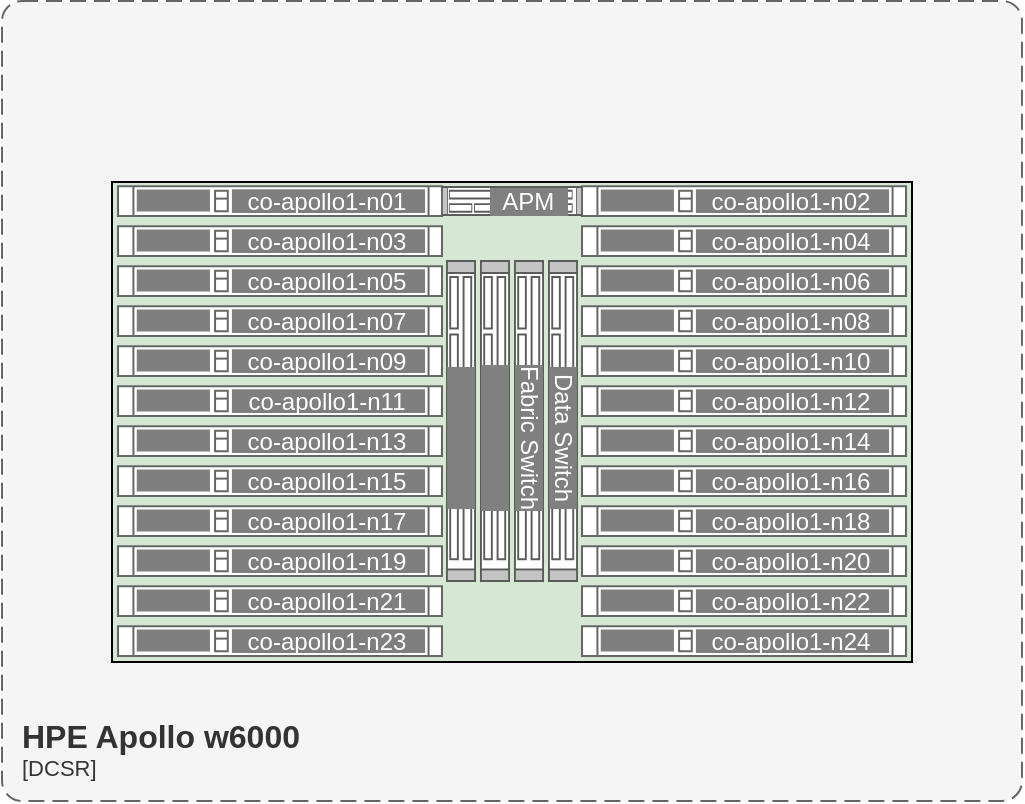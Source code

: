 <mxfile version="24.7.17">
  <diagram name="Chassis Components" id="8N6g7hKUOKqAt7-88d3h">
    <mxGraphModel dx="921" dy="632" grid="1" gridSize="10" guides="1" tooltips="1" connect="1" arrows="1" fold="1" page="1" pageScale="1" pageWidth="827" pageHeight="1169" math="0" shadow="0">
      <root>
        <mxCell id="0" />
        <mxCell id="1" parent="0" />
        <object placeholders="1" c4Name="HPE Apollo w6000" c4Type="ContainerScopeBoundary" c4Application="DCSR" label="&lt;font style=&quot;font-size: 16px&quot;&gt;&lt;b&gt;&lt;div style=&quot;text-align: left&quot;&gt;%c4Name%&lt;/div&gt;&lt;/b&gt;&lt;/font&gt;&lt;div style=&quot;text-align: left&quot;&gt;[%c4Application%]&lt;/div&gt;" id="fEnai_8qc5GPSmgrc3BF-38">
          <mxCell style="rounded=1;fontSize=11;whiteSpace=wrap;html=1;dashed=1;arcSize=20;fillColor=#f5f5f5;strokeColor=#666666;labelBackgroundColor=none;align=left;verticalAlign=bottom;labelBorderColor=none;spacingTop=0;spacing=10;dashPattern=8 4;metaEdit=1;rotatable=0;perimeter=rectanglePerimeter;noLabel=0;labelPadding=0;allowArrows=0;connectable=0;expand=0;recursiveResize=0;editable=1;pointerEvents=0;absoluteArcSize=1;points=[[0.25,0,0],[0.5,0,0],[0.75,0,0],[1,0.25,0],[1,0.5,0],[1,0.75,0],[0.75,1,0],[0.5,1,0],[0.25,1,0],[0,0.75,0],[0,0.5,0],[0,0.25,0]];fontColor=#333333;" vertex="1" parent="1">
            <mxGeometry x="102" y="67.5" width="510" height="400" as="geometry" />
          </mxCell>
        </object>
        <mxCell id="fEnai_8qc5GPSmgrc3BF-36" value="" style="whiteSpace=wrap;html=1;fillColor=#d5e8d4;strokeColor=#000000;" vertex="1" parent="1">
          <mxGeometry x="157" y="158" width="400" height="240" as="geometry" />
        </mxCell>
        <mxCell id="fEnai_8qc5GPSmgrc3BF-2" value="&amp;nbsp; &amp;nbsp; &amp;nbsp; &amp;nbsp; &amp;nbsp;co-apollo1-n01" style="strokeColor=#666666;html=1;labelPosition=center;align=center;spacingLeft=15;shadow=0;dashed=0;outlineConnect=0;shape=mxgraph.rack.dell.poweredge_c4140;verticalLabelPosition=middle;verticalAlign=middle;fontColor=#FFFFFF;" vertex="1" parent="1">
          <mxGeometry x="160" y="160" width="162" height="15" as="geometry" />
        </mxCell>
        <mxCell id="fEnai_8qc5GPSmgrc3BF-3" value="&amp;nbsp; &amp;nbsp; &amp;nbsp; &amp;nbsp; &amp;nbsp;co-apollo1-n03" style="strokeColor=#666666;html=1;labelPosition=center;align=center;spacingLeft=15;shadow=0;dashed=0;outlineConnect=0;shape=mxgraph.rack.dell.poweredge_c4140;verticalLabelPosition=middle;verticalAlign=middle;fontColor=#FFFFFF;" vertex="1" parent="1">
          <mxGeometry x="160" y="180" width="162" height="15" as="geometry" />
        </mxCell>
        <mxCell id="fEnai_8qc5GPSmgrc3BF-4" value="&amp;nbsp; &amp;nbsp; &amp;nbsp; &amp;nbsp; &amp;nbsp;co-apollo1-n05" style="strokeColor=#666666;html=1;labelPosition=center;align=center;spacingLeft=15;shadow=0;dashed=0;outlineConnect=0;shape=mxgraph.rack.dell.poweredge_c4140;verticalLabelPosition=middle;verticalAlign=middle;fontColor=#FFFFFF;" vertex="1" parent="1">
          <mxGeometry x="160" y="200" width="162" height="15" as="geometry" />
        </mxCell>
        <mxCell id="fEnai_8qc5GPSmgrc3BF-5" value="&amp;nbsp; &amp;nbsp; &amp;nbsp; &amp;nbsp; &amp;nbsp;co-apollo1-n07" style="strokeColor=#666666;html=1;labelPosition=center;align=center;spacingLeft=15;shadow=0;dashed=0;outlineConnect=0;shape=mxgraph.rack.dell.poweredge_c4140;verticalLabelPosition=middle;verticalAlign=middle;fontColor=#FFFFFF;" vertex="1" parent="1">
          <mxGeometry x="160" y="220" width="162" height="15" as="geometry" />
        </mxCell>
        <mxCell id="fEnai_8qc5GPSmgrc3BF-6" value="&amp;nbsp; &amp;nbsp; &amp;nbsp; &amp;nbsp; &amp;nbsp;co-apollo1-n09" style="strokeColor=#666666;html=1;labelPosition=center;align=center;spacingLeft=15;shadow=0;dashed=0;outlineConnect=0;shape=mxgraph.rack.dell.poweredge_c4140;verticalLabelPosition=middle;verticalAlign=middle;fontColor=#FFFFFF;" vertex="1" parent="1">
          <mxGeometry x="160" y="240" width="162" height="15" as="geometry" />
        </mxCell>
        <mxCell id="fEnai_8qc5GPSmgrc3BF-7" value="&amp;nbsp; &amp;nbsp; &amp;nbsp; &amp;nbsp; &amp;nbsp;co-apollo1-n11" style="strokeColor=#666666;html=1;labelPosition=center;align=center;spacingLeft=15;shadow=0;dashed=0;outlineConnect=0;shape=mxgraph.rack.dell.poweredge_c4140;verticalLabelPosition=middle;verticalAlign=middle;fontColor=#FFFFFF;" vertex="1" parent="1">
          <mxGeometry x="160" y="260" width="162" height="15" as="geometry" />
        </mxCell>
        <mxCell id="fEnai_8qc5GPSmgrc3BF-8" value="&amp;nbsp; &amp;nbsp; &amp;nbsp; &amp;nbsp; &amp;nbsp;co-apollo1-n13" style="strokeColor=#666666;html=1;labelPosition=center;align=center;spacingLeft=15;shadow=0;dashed=0;outlineConnect=0;shape=mxgraph.rack.dell.poweredge_c4140;verticalLabelPosition=middle;verticalAlign=middle;fontColor=#FFFFFF;" vertex="1" parent="1">
          <mxGeometry x="160" y="280" width="162" height="15" as="geometry" />
        </mxCell>
        <mxCell id="fEnai_8qc5GPSmgrc3BF-9" value="&amp;nbsp; &amp;nbsp; &amp;nbsp; &amp;nbsp; &amp;nbsp;co-apollo1-n15" style="strokeColor=#666666;html=1;labelPosition=center;align=center;spacingLeft=15;shadow=0;dashed=0;outlineConnect=0;shape=mxgraph.rack.dell.poweredge_c4140;verticalLabelPosition=middle;verticalAlign=middle;fontColor=#FFFFFF;" vertex="1" parent="1">
          <mxGeometry x="160" y="300" width="162" height="15" as="geometry" />
        </mxCell>
        <mxCell id="fEnai_8qc5GPSmgrc3BF-10" value="&amp;nbsp; &amp;nbsp; &amp;nbsp; &amp;nbsp; &amp;nbsp;co-apollo1-n17" style="strokeColor=#666666;html=1;labelPosition=center;align=center;spacingLeft=15;shadow=0;dashed=0;outlineConnect=0;shape=mxgraph.rack.dell.poweredge_c4140;verticalLabelPosition=middle;verticalAlign=middle;fontColor=#FFFFFF;" vertex="1" parent="1">
          <mxGeometry x="160" y="320" width="162" height="15" as="geometry" />
        </mxCell>
        <mxCell id="fEnai_8qc5GPSmgrc3BF-11" value="&amp;nbsp; &amp;nbsp; &amp;nbsp; &amp;nbsp; &amp;nbsp;co-apollo1-n19" style="strokeColor=#666666;html=1;labelPosition=center;align=center;spacingLeft=15;shadow=0;dashed=0;outlineConnect=0;shape=mxgraph.rack.dell.poweredge_c4140;verticalLabelPosition=middle;verticalAlign=middle;fontColor=#FFFFFF;" vertex="1" parent="1">
          <mxGeometry x="160" y="340" width="162" height="15" as="geometry" />
        </mxCell>
        <mxCell id="fEnai_8qc5GPSmgrc3BF-12" value="&amp;nbsp; &amp;nbsp; &amp;nbsp; &amp;nbsp; &amp;nbsp;co-apollo1-n21" style="strokeColor=#666666;html=1;labelPosition=center;align=center;spacingLeft=15;shadow=0;dashed=0;outlineConnect=0;shape=mxgraph.rack.dell.poweredge_c4140;verticalLabelPosition=middle;verticalAlign=middle;fontColor=#FFFFFF;" vertex="1" parent="1">
          <mxGeometry x="160" y="360" width="162" height="15" as="geometry" />
        </mxCell>
        <mxCell id="fEnai_8qc5GPSmgrc3BF-13" value="&amp;nbsp; &amp;nbsp; &amp;nbsp; &amp;nbsp; &amp;nbsp;co-apollo1-n23" style="strokeColor=#666666;html=1;labelPosition=center;align=center;spacingLeft=15;shadow=0;dashed=0;outlineConnect=0;shape=mxgraph.rack.dell.poweredge_c4140;verticalLabelPosition=middle;verticalAlign=middle;fontColor=#FFFFFF;" vertex="1" parent="1">
          <mxGeometry x="160" y="380" width="162" height="15" as="geometry" />
        </mxCell>
        <mxCell id="fEnai_8qc5GPSmgrc3BF-15" value="&amp;nbsp; &amp;nbsp; &amp;nbsp; &amp;nbsp; &amp;nbsp;co-apollo1-n02" style="strokeColor=#666666;html=1;labelPosition=center;align=center;spacingLeft=15;shadow=0;dashed=0;outlineConnect=0;shape=mxgraph.rack.dell.poweredge_c4140;verticalLabelPosition=middle;verticalAlign=middle;fontColor=#FFFFFF;" vertex="1" parent="1">
          <mxGeometry x="392" y="160" width="162" height="15" as="geometry" />
        </mxCell>
        <mxCell id="fEnai_8qc5GPSmgrc3BF-16" value="&amp;nbsp; &amp;nbsp; &amp;nbsp; &amp;nbsp; &amp;nbsp;co-apollo1-n04" style="strokeColor=#666666;html=1;labelPosition=center;align=center;spacingLeft=15;shadow=0;dashed=0;outlineConnect=0;shape=mxgraph.rack.dell.poweredge_c4140;verticalLabelPosition=middle;verticalAlign=middle;fontColor=#FFFFFF;" vertex="1" parent="1">
          <mxGeometry x="392" y="180" width="162" height="15" as="geometry" />
        </mxCell>
        <mxCell id="fEnai_8qc5GPSmgrc3BF-17" value="&amp;nbsp; &amp;nbsp; &amp;nbsp; &amp;nbsp; &amp;nbsp;co-apollo1-n06" style="strokeColor=#666666;html=1;labelPosition=center;align=center;spacingLeft=15;shadow=0;dashed=0;outlineConnect=0;shape=mxgraph.rack.dell.poweredge_c4140;verticalLabelPosition=middle;verticalAlign=middle;fontColor=#FFFFFF;" vertex="1" parent="1">
          <mxGeometry x="392" y="200" width="162" height="15" as="geometry" />
        </mxCell>
        <mxCell id="fEnai_8qc5GPSmgrc3BF-18" value="&amp;nbsp; &amp;nbsp; &amp;nbsp; &amp;nbsp; &amp;nbsp;co-apollo1-n08" style="strokeColor=#666666;html=1;labelPosition=center;align=center;spacingLeft=15;shadow=0;dashed=0;outlineConnect=0;shape=mxgraph.rack.dell.poweredge_c4140;verticalLabelPosition=middle;verticalAlign=middle;fontColor=#FFFFFF;" vertex="1" parent="1">
          <mxGeometry x="392" y="220" width="162" height="15" as="geometry" />
        </mxCell>
        <mxCell id="fEnai_8qc5GPSmgrc3BF-19" value="&amp;nbsp; &amp;nbsp; &amp;nbsp; &amp;nbsp; &amp;nbsp;co-apollo1-n10" style="strokeColor=#666666;html=1;labelPosition=center;align=center;spacingLeft=15;shadow=0;dashed=0;outlineConnect=0;shape=mxgraph.rack.dell.poweredge_c4140;verticalLabelPosition=middle;verticalAlign=middle;fontColor=#FFFFFF;" vertex="1" parent="1">
          <mxGeometry x="392" y="240" width="162" height="15" as="geometry" />
        </mxCell>
        <mxCell id="fEnai_8qc5GPSmgrc3BF-20" value="&amp;nbsp; &amp;nbsp; &amp;nbsp; &amp;nbsp; &amp;nbsp;co-apollo1-n12" style="strokeColor=#666666;html=1;labelPosition=center;align=center;spacingLeft=15;shadow=0;dashed=0;outlineConnect=0;shape=mxgraph.rack.dell.poweredge_c4140;verticalLabelPosition=middle;verticalAlign=middle;fontColor=#FFFFFF;" vertex="1" parent="1">
          <mxGeometry x="392" y="260" width="162" height="15" as="geometry" />
        </mxCell>
        <mxCell id="fEnai_8qc5GPSmgrc3BF-21" value="&amp;nbsp; &amp;nbsp; &amp;nbsp; &amp;nbsp; &amp;nbsp;co-apollo1-n14" style="strokeColor=#666666;html=1;labelPosition=center;align=center;spacingLeft=15;shadow=0;dashed=0;outlineConnect=0;shape=mxgraph.rack.dell.poweredge_c4140;verticalLabelPosition=middle;verticalAlign=middle;fontColor=#FFFFFF;" vertex="1" parent="1">
          <mxGeometry x="392" y="280" width="162" height="15" as="geometry" />
        </mxCell>
        <mxCell id="fEnai_8qc5GPSmgrc3BF-22" value="&amp;nbsp; &amp;nbsp; &amp;nbsp; &amp;nbsp; &amp;nbsp;co-apollo1-n16" style="strokeColor=#666666;html=1;labelPosition=center;align=center;spacingLeft=15;shadow=0;dashed=0;outlineConnect=0;shape=mxgraph.rack.dell.poweredge_c4140;verticalLabelPosition=middle;verticalAlign=middle;fontColor=#FFFFFF;" vertex="1" parent="1">
          <mxGeometry x="392" y="300" width="162" height="15" as="geometry" />
        </mxCell>
        <mxCell id="fEnai_8qc5GPSmgrc3BF-23" value="&amp;nbsp; &amp;nbsp; &amp;nbsp; &amp;nbsp; &amp;nbsp;co-apollo1-n18" style="strokeColor=#666666;html=1;labelPosition=center;align=center;spacingLeft=15;shadow=0;dashed=0;outlineConnect=0;shape=mxgraph.rack.dell.poweredge_c4140;verticalLabelPosition=middle;verticalAlign=middle;fontColor=#FFFFFF;" vertex="1" parent="1">
          <mxGeometry x="392" y="320" width="162" height="15" as="geometry" />
        </mxCell>
        <mxCell id="fEnai_8qc5GPSmgrc3BF-24" value="&amp;nbsp; &amp;nbsp; &amp;nbsp; &amp;nbsp; &amp;nbsp;co-apollo1-n20" style="strokeColor=#666666;html=1;labelPosition=center;align=center;spacingLeft=15;shadow=0;dashed=0;outlineConnect=0;shape=mxgraph.rack.dell.poweredge_c4140;verticalLabelPosition=middle;verticalAlign=middle;fontColor=#FFFFFF;" vertex="1" parent="1">
          <mxGeometry x="392" y="340" width="162" height="15" as="geometry" />
        </mxCell>
        <mxCell id="fEnai_8qc5GPSmgrc3BF-25" value="&amp;nbsp; &amp;nbsp; &amp;nbsp; &amp;nbsp; &amp;nbsp;co-apollo1-n22" style="strokeColor=#666666;html=1;labelPosition=center;align=center;spacingLeft=15;shadow=0;dashed=0;outlineConnect=0;shape=mxgraph.rack.dell.poweredge_c4140;verticalLabelPosition=middle;verticalAlign=middle;fontColor=#FFFFFF;" vertex="1" parent="1">
          <mxGeometry x="392" y="360" width="162" height="15" as="geometry" />
        </mxCell>
        <mxCell id="fEnai_8qc5GPSmgrc3BF-26" value="&amp;nbsp; &amp;nbsp; &amp;nbsp; &amp;nbsp; &amp;nbsp;co-apollo1-n24" style="strokeColor=#666666;html=1;labelPosition=center;align=center;spacingLeft=15;shadow=0;dashed=0;outlineConnect=0;shape=mxgraph.rack.dell.poweredge_c4140;verticalLabelPosition=middle;verticalAlign=middle;fontColor=#FFFFFF;" vertex="1" parent="1">
          <mxGeometry x="392" y="380" width="162" height="15" as="geometry" />
        </mxCell>
        <mxCell id="fEnai_8qc5GPSmgrc3BF-31" value="&lt;span style=&quot;background-color: rgb(128, 128, 128);&quot;&gt;&amp;nbsp;Data Switch&amp;nbsp;&lt;/span&gt;" style="shape=mxgraph.rack.cisco.cisco_ucs_c22_m3_server;html=1;labelPosition=center;align=center;spacingLeft=15;dashed=0;shadow=0;fillColor=#ffffff;rotation=90;verticalLabelPosition=middle;verticalAlign=middle;fontColor=#FFFFFF;" vertex="1" parent="1">
          <mxGeometry x="302" y="270" width="161" height="15" as="geometry" />
        </mxCell>
        <mxCell id="fEnai_8qc5GPSmgrc3BF-32" value="&lt;span style=&quot;background-color: rgb(128, 128, 128);&quot;&gt;Fabric Switch&lt;/span&gt;" style="shape=mxgraph.rack.cisco.cisco_ucs_c22_m3_server;html=1;labelPosition=center;align=center;spacingLeft=15;dashed=0;shadow=0;fillColor=#ffffff;rotation=90;verticalLabelPosition=middle;verticalAlign=middle;fontColor=#FFFFFF;" vertex="1" parent="1">
          <mxGeometry x="285" y="270" width="161" height="15" as="geometry" />
        </mxCell>
        <mxCell id="fEnai_8qc5GPSmgrc3BF-33" value="&lt;span style=&quot;background-color: rgb(128, 128, 128);&quot;&gt;&lt;font color=&quot;#808080&quot;&gt;Fabric Switch&lt;/font&gt;&lt;/span&gt;" style="shape=mxgraph.rack.cisco.cisco_ucs_c22_m3_server;html=1;labelPosition=center;align=center;spacingLeft=15;dashed=0;shadow=0;fillColor=#ffffff;rotation=90;verticalLabelPosition=middle;verticalAlign=middle;fontColor=#FFFFFF;" vertex="1" parent="1">
          <mxGeometry x="268" y="270" width="161" height="15" as="geometry" />
        </mxCell>
        <mxCell id="fEnai_8qc5GPSmgrc3BF-34" value="&lt;span style=&quot;background-color: rgb(128, 128, 128);&quot;&gt;&lt;font color=&quot;#808080&quot;&gt;&amp;nbsp; Data Switch&lt;/font&gt;&lt;/span&gt;" style="shape=mxgraph.rack.cisco.cisco_ucs_c22_m3_server;html=1;labelPosition=center;align=center;spacingLeft=15;dashed=0;shadow=0;fillColor=#ffffff;rotation=90;verticalLabelPosition=middle;verticalAlign=middle;fontColor=#FFFFFF;" vertex="1" parent="1">
          <mxGeometry x="251" y="270" width="161" height="15" as="geometry" />
        </mxCell>
        <mxCell id="fEnai_8qc5GPSmgrc3BF-35" value="&lt;font style=&quot;background-color: rgb(128, 128, 128);&quot; color=&quot;#ffffff&quot;&gt;&amp;nbsp; APM&amp;nbsp;&amp;nbsp;&lt;/font&gt;" style="shape=mxgraph.rack.cisco.cisco_ucs_c220_m3_server;html=1;labelPosition=center;align=center;spacingLeft=15;dashed=0;shadow=0;fillColor=#ffffff;verticalLabelPosition=middle;verticalAlign=middle;" vertex="1" parent="1">
          <mxGeometry x="322" y="160" width="70" height="15" as="geometry" />
        </mxCell>
      </root>
    </mxGraphModel>
  </diagram>
</mxfile>
